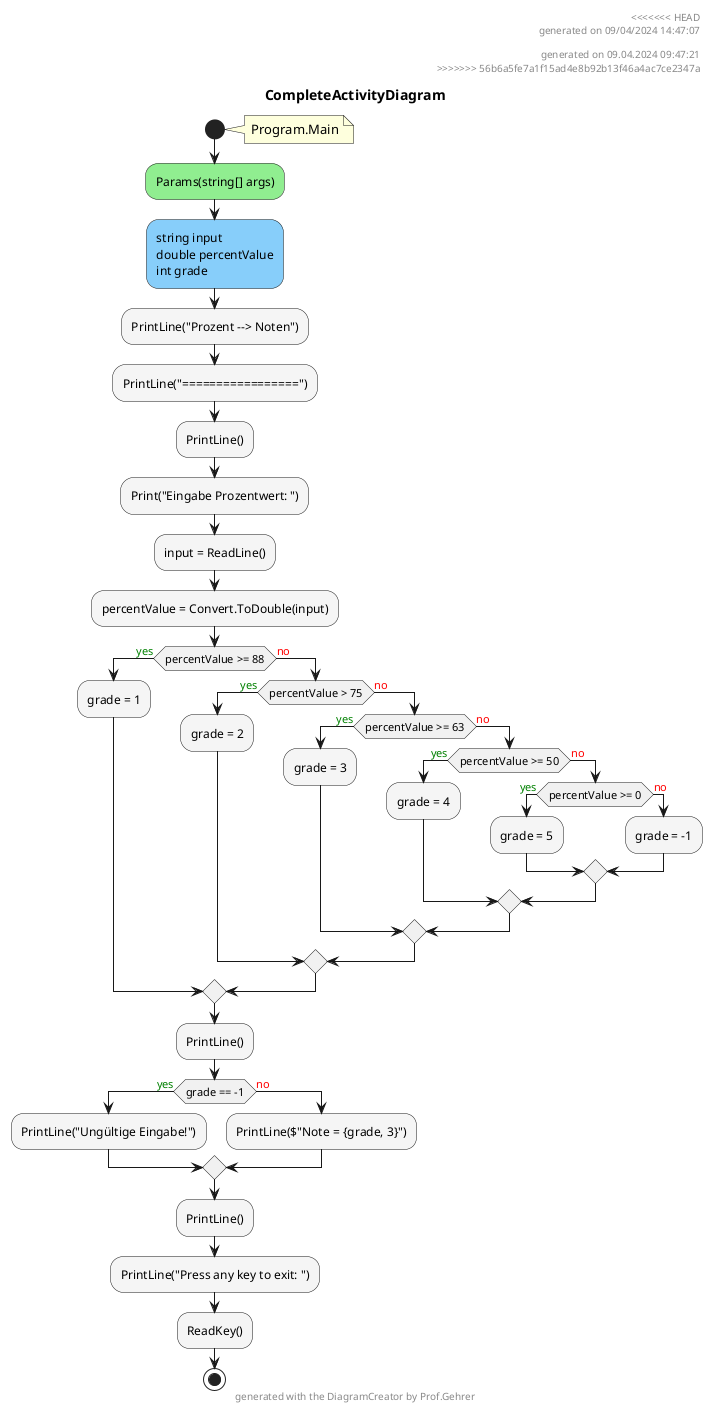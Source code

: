 @startuml CompleteActivityDiagram
header
<<<<<<< HEAD
generated on 09/04/2024 14:47:07
=======
generated on 09.04.2024 09:47:21
>>>>>>> 56b6a5fe7a1f15ad4e8b92b13f46a4ac7ce2347a
end header
title CompleteActivityDiagram
start
note right:  Program.Main
#LightGreen:Params(string[] args);
#LightSkyBlue:string input\ndouble percentValue\nint grade;
#WhiteSmoke:PrintLine("Prozent --> Noten");
#WhiteSmoke:PrintLine("=================");
#WhiteSmoke:PrintLine();
#WhiteSmoke:Print("Eingabe Prozentwert: ");
#WhiteSmoke:input = ReadLine();
#WhiteSmoke:percentValue = Convert.ToDouble(input);
if (percentValue >= 88) then (<color:green>yes)
        #WhiteSmoke:grade = 1;
    else (<color:red>no)
        if (percentValue > 75) then (<color:green>yes)
                #WhiteSmoke:grade = 2;
            else (<color:red>no)
                if (percentValue >= 63) then (<color:green>yes)
                        #WhiteSmoke:grade = 3;
                    else (<color:red>no)
                        if (percentValue >= 50) then (<color:green>yes)
                                #WhiteSmoke:grade = 4;
                            else (<color:red>no)
                                if (percentValue >= 0) then (<color:green>yes)
                                        #WhiteSmoke:grade = 5;
                                    else (<color:red>no)
                                            #WhiteSmoke:grade = -1;
                                endif
                        endif
                endif
        endif
endif
#WhiteSmoke:PrintLine();
if (grade == -1) then (<color:green>yes)
        #WhiteSmoke:PrintLine("Ungültige Eingabe!");
    else (<color:red>no)
            #WhiteSmoke:PrintLine($"Note = {grade, 3}");
endif
#WhiteSmoke:PrintLine();
#WhiteSmoke:PrintLine("Press any key to exit: ");
#WhiteSmoke:ReadKey();
stop
footer
generated with the DiagramCreator by Prof.Gehrer
end footer
@enduml
